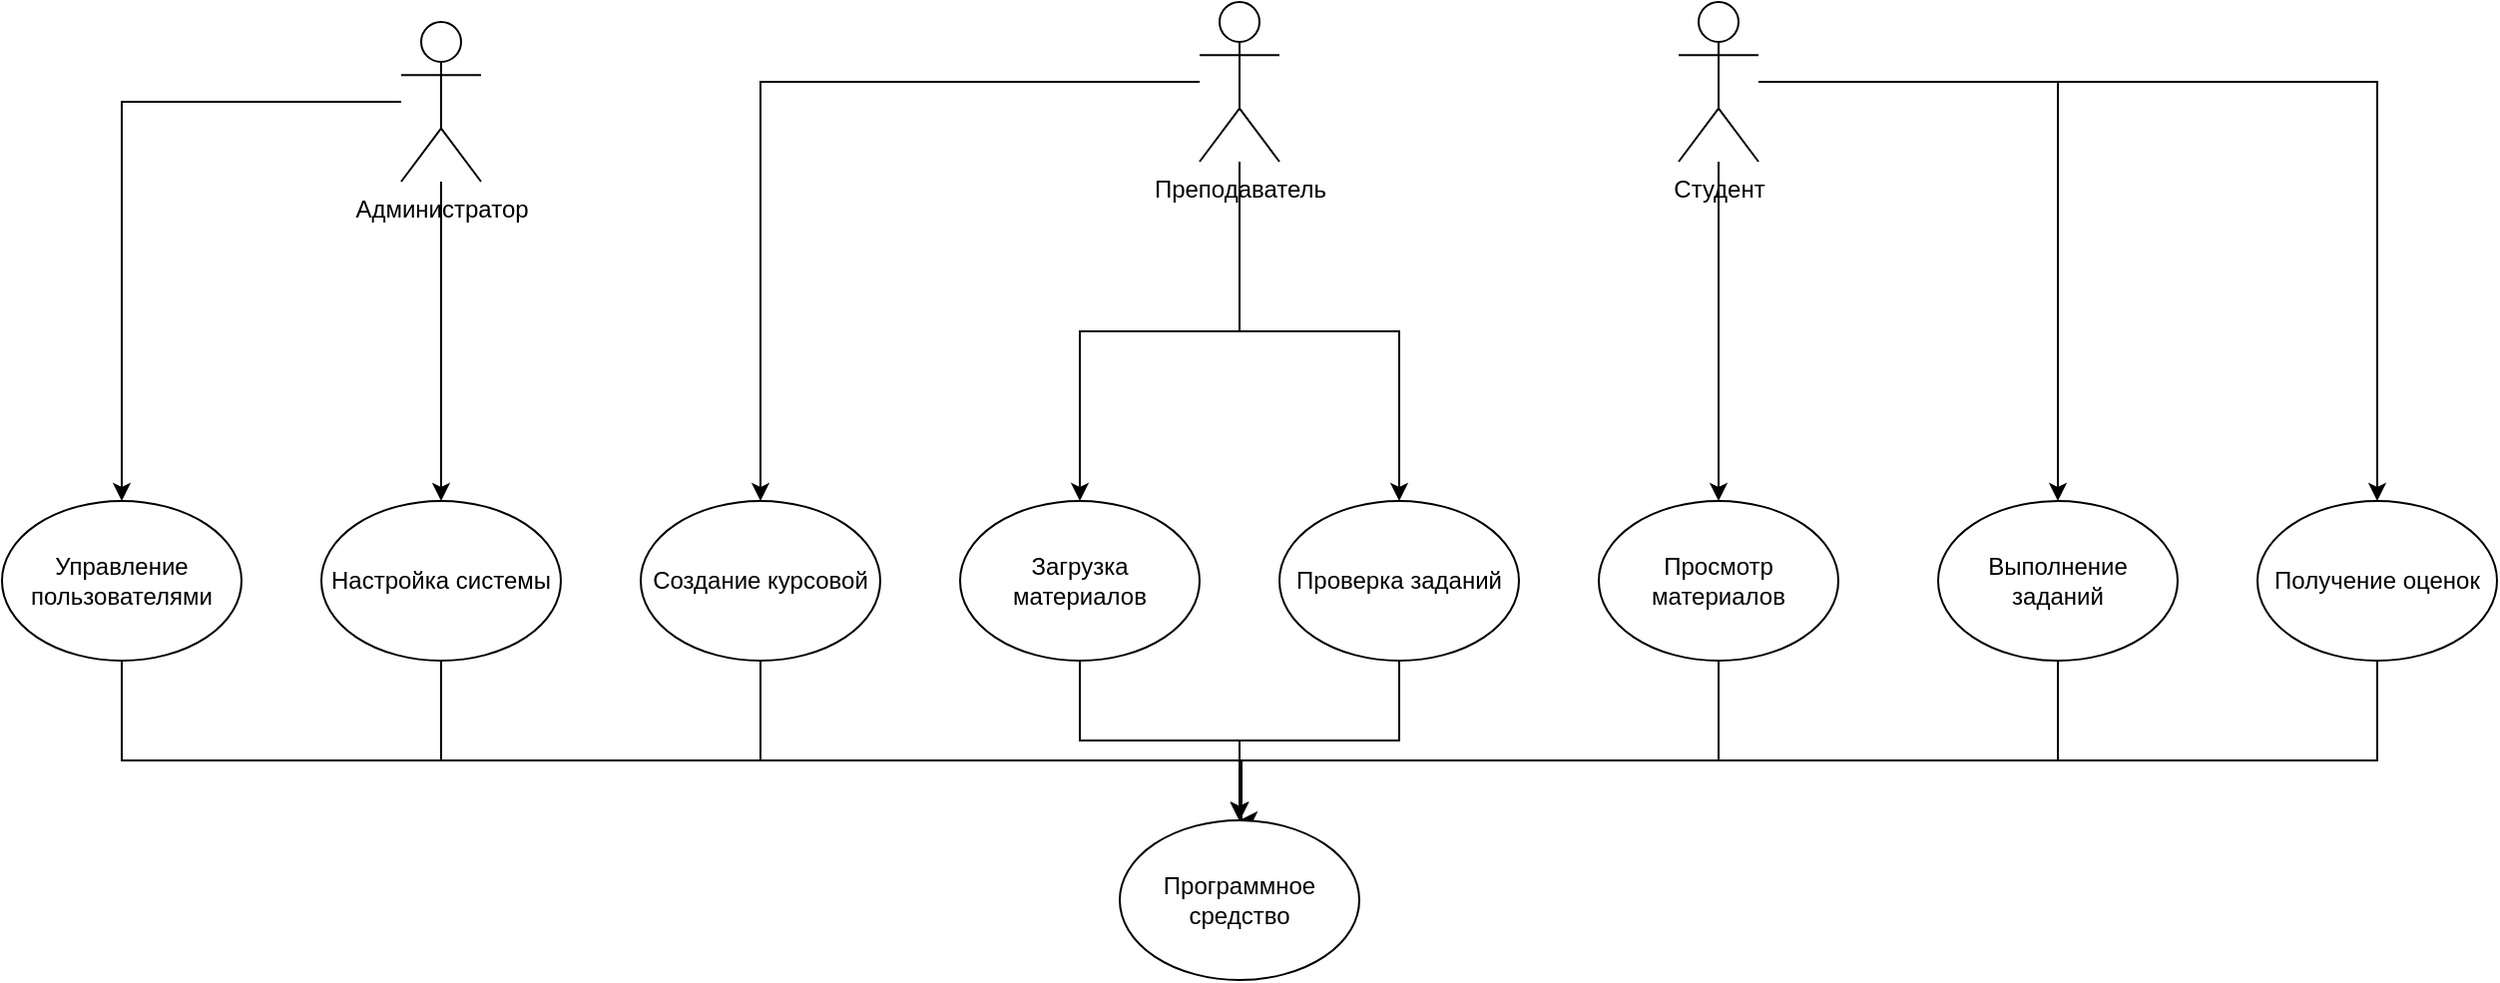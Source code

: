 <mxfile version="25.0.3">
  <diagram name="Страница — 1" id="rsGqWvW-vtOAwznhqTJU">
    <mxGraphModel dx="2260" dy="1788" grid="1" gridSize="10" guides="1" tooltips="1" connect="1" arrows="1" fold="1" page="1" pageScale="1" pageWidth="827" pageHeight="1169" math="0" shadow="0">
      <root>
        <mxCell id="0" />
        <mxCell id="1" parent="0" />
        <mxCell id="AxysrU5vXAkii0TBHmmA-7" style="edgeStyle=orthogonalEdgeStyle;rounded=0;orthogonalLoop=1;jettySize=auto;html=1;entryX=0.5;entryY=0;entryDx=0;entryDy=0;" edge="1" parent="1" source="AxysrU5vXAkii0TBHmmA-1" target="AxysrU5vXAkii0TBHmmA-5">
          <mxGeometry relative="1" as="geometry" />
        </mxCell>
        <mxCell id="AxysrU5vXAkii0TBHmmA-22" style="edgeStyle=orthogonalEdgeStyle;rounded=0;orthogonalLoop=1;jettySize=auto;html=1;entryX=0.5;entryY=0;entryDx=0;entryDy=0;" edge="1" parent="1" source="AxysrU5vXAkii0TBHmmA-1" target="AxysrU5vXAkii0TBHmmA-4">
          <mxGeometry relative="1" as="geometry" />
        </mxCell>
        <mxCell id="AxysrU5vXAkii0TBHmmA-1" value="Администратор" style="shape=umlActor;verticalLabelPosition=bottom;verticalAlign=top;html=1;outlineConnect=0;" vertex="1" parent="1">
          <mxGeometry x="-200" y="-80" width="40" height="80" as="geometry" />
        </mxCell>
        <mxCell id="AxysrU5vXAkii0TBHmmA-11" style="edgeStyle=orthogonalEdgeStyle;rounded=0;orthogonalLoop=1;jettySize=auto;html=1;entryX=0.5;entryY=0;entryDx=0;entryDy=0;" edge="1" parent="1" source="AxysrU5vXAkii0TBHmmA-2" target="AxysrU5vXAkii0TBHmmA-8">
          <mxGeometry relative="1" as="geometry" />
        </mxCell>
        <mxCell id="AxysrU5vXAkii0TBHmmA-12" style="edgeStyle=orthogonalEdgeStyle;rounded=0;orthogonalLoop=1;jettySize=auto;html=1;entryX=0.5;entryY=0;entryDx=0;entryDy=0;" edge="1" parent="1" source="AxysrU5vXAkii0TBHmmA-2" target="AxysrU5vXAkii0TBHmmA-9">
          <mxGeometry relative="1" as="geometry" />
        </mxCell>
        <mxCell id="AxysrU5vXAkii0TBHmmA-13" style="edgeStyle=orthogonalEdgeStyle;rounded=0;orthogonalLoop=1;jettySize=auto;html=1;" edge="1" parent="1" source="AxysrU5vXAkii0TBHmmA-2" target="AxysrU5vXAkii0TBHmmA-10">
          <mxGeometry relative="1" as="geometry" />
        </mxCell>
        <mxCell id="AxysrU5vXAkii0TBHmmA-2" value="Преподаватель" style="shape=umlActor;verticalLabelPosition=bottom;verticalAlign=top;html=1;outlineConnect=0;" vertex="1" parent="1">
          <mxGeometry x="200" y="-90" width="40" height="80" as="geometry" />
        </mxCell>
        <mxCell id="AxysrU5vXAkii0TBHmmA-15" style="edgeStyle=orthogonalEdgeStyle;rounded=0;orthogonalLoop=1;jettySize=auto;html=1;entryX=0.5;entryY=0;entryDx=0;entryDy=0;" edge="1" parent="1" source="AxysrU5vXAkii0TBHmmA-3" target="AxysrU5vXAkii0TBHmmA-14">
          <mxGeometry relative="1" as="geometry" />
        </mxCell>
        <mxCell id="AxysrU5vXAkii0TBHmmA-17" style="edgeStyle=orthogonalEdgeStyle;rounded=0;orthogonalLoop=1;jettySize=auto;html=1;entryX=0.5;entryY=0;entryDx=0;entryDy=0;" edge="1" parent="1" source="AxysrU5vXAkii0TBHmmA-3" target="AxysrU5vXAkii0TBHmmA-16">
          <mxGeometry relative="1" as="geometry" />
        </mxCell>
        <mxCell id="AxysrU5vXAkii0TBHmmA-19" style="edgeStyle=orthogonalEdgeStyle;rounded=0;orthogonalLoop=1;jettySize=auto;html=1;entryX=0.5;entryY=0;entryDx=0;entryDy=0;" edge="1" parent="1" source="AxysrU5vXAkii0TBHmmA-3" target="AxysrU5vXAkii0TBHmmA-18">
          <mxGeometry relative="1" as="geometry" />
        </mxCell>
        <mxCell id="AxysrU5vXAkii0TBHmmA-3" value="Студент" style="shape=umlActor;verticalLabelPosition=bottom;verticalAlign=top;html=1;outlineConnect=0;" vertex="1" parent="1">
          <mxGeometry x="440" y="-90" width="40" height="80" as="geometry" />
        </mxCell>
        <mxCell id="AxysrU5vXAkii0TBHmmA-34" style="edgeStyle=orthogonalEdgeStyle;rounded=0;orthogonalLoop=1;jettySize=auto;html=1;entryX=0.5;entryY=0;entryDx=0;entryDy=0;" edge="1" parent="1" source="AxysrU5vXAkii0TBHmmA-4" target="AxysrU5vXAkii0TBHmmA-25">
          <mxGeometry relative="1" as="geometry">
            <Array as="points">
              <mxPoint x="-340" y="290" />
              <mxPoint x="220" y="290" />
            </Array>
          </mxGeometry>
        </mxCell>
        <mxCell id="AxysrU5vXAkii0TBHmmA-4" value="Управление пользователями" style="ellipse;whiteSpace=wrap;html=1;" vertex="1" parent="1">
          <mxGeometry x="-400" y="160" width="120" height="80" as="geometry" />
        </mxCell>
        <mxCell id="AxysrU5vXAkii0TBHmmA-33" style="edgeStyle=orthogonalEdgeStyle;rounded=0;orthogonalLoop=1;jettySize=auto;html=1;" edge="1" parent="1" source="AxysrU5vXAkii0TBHmmA-5" target="AxysrU5vXAkii0TBHmmA-25">
          <mxGeometry relative="1" as="geometry">
            <Array as="points">
              <mxPoint x="-180" y="290" />
              <mxPoint x="220" y="290" />
            </Array>
          </mxGeometry>
        </mxCell>
        <mxCell id="AxysrU5vXAkii0TBHmmA-5" value="Настройка системы" style="ellipse;whiteSpace=wrap;html=1;" vertex="1" parent="1">
          <mxGeometry x="-240" y="160" width="120" height="80" as="geometry" />
        </mxCell>
        <mxCell id="AxysrU5vXAkii0TBHmmA-32" style="edgeStyle=orthogonalEdgeStyle;rounded=0;orthogonalLoop=1;jettySize=auto;html=1;entryX=0.5;entryY=0;entryDx=0;entryDy=0;" edge="1" parent="1" source="AxysrU5vXAkii0TBHmmA-8" target="AxysrU5vXAkii0TBHmmA-25">
          <mxGeometry relative="1" as="geometry">
            <Array as="points">
              <mxPoint x="-20" y="290" />
              <mxPoint x="220" y="290" />
            </Array>
          </mxGeometry>
        </mxCell>
        <mxCell id="AxysrU5vXAkii0TBHmmA-8" value="Создание курсовой" style="ellipse;whiteSpace=wrap;html=1;" vertex="1" parent="1">
          <mxGeometry x="-80" y="160" width="120" height="80" as="geometry" />
        </mxCell>
        <mxCell id="AxysrU5vXAkii0TBHmmA-27" style="edgeStyle=orthogonalEdgeStyle;rounded=0;orthogonalLoop=1;jettySize=auto;html=1;" edge="1" parent="1" source="AxysrU5vXAkii0TBHmmA-9" target="AxysrU5vXAkii0TBHmmA-25">
          <mxGeometry relative="1" as="geometry" />
        </mxCell>
        <mxCell id="AxysrU5vXAkii0TBHmmA-9" value="Загрузка материалов" style="ellipse;whiteSpace=wrap;html=1;" vertex="1" parent="1">
          <mxGeometry x="80" y="160" width="120" height="80" as="geometry" />
        </mxCell>
        <mxCell id="AxysrU5vXAkii0TBHmmA-28" style="edgeStyle=orthogonalEdgeStyle;rounded=0;orthogonalLoop=1;jettySize=auto;html=1;entryX=0.5;entryY=0;entryDx=0;entryDy=0;" edge="1" parent="1" source="AxysrU5vXAkii0TBHmmA-10" target="AxysrU5vXAkii0TBHmmA-25">
          <mxGeometry relative="1" as="geometry" />
        </mxCell>
        <mxCell id="AxysrU5vXAkii0TBHmmA-10" value="Проверка заданий" style="ellipse;whiteSpace=wrap;html=1;" vertex="1" parent="1">
          <mxGeometry x="240" y="160" width="120" height="80" as="geometry" />
        </mxCell>
        <mxCell id="AxysrU5vXAkii0TBHmmA-29" style="edgeStyle=orthogonalEdgeStyle;rounded=0;orthogonalLoop=1;jettySize=auto;html=1;" edge="1" parent="1" source="AxysrU5vXAkii0TBHmmA-14">
          <mxGeometry relative="1" as="geometry">
            <mxPoint x="220" y="320" as="targetPoint" />
            <Array as="points">
              <mxPoint x="460" y="290" />
              <mxPoint x="221" y="290" />
              <mxPoint x="221" y="320" />
            </Array>
          </mxGeometry>
        </mxCell>
        <mxCell id="AxysrU5vXAkii0TBHmmA-14" value="Просмотр материалов" style="ellipse;whiteSpace=wrap;html=1;" vertex="1" parent="1">
          <mxGeometry x="400" y="160" width="120" height="80" as="geometry" />
        </mxCell>
        <mxCell id="AxysrU5vXAkii0TBHmmA-30" style="edgeStyle=orthogonalEdgeStyle;rounded=0;orthogonalLoop=1;jettySize=auto;html=1;" edge="1" parent="1" source="AxysrU5vXAkii0TBHmmA-16" target="AxysrU5vXAkii0TBHmmA-25">
          <mxGeometry relative="1" as="geometry">
            <Array as="points">
              <mxPoint x="630" y="290" />
              <mxPoint x="220" y="290" />
            </Array>
          </mxGeometry>
        </mxCell>
        <mxCell id="AxysrU5vXAkii0TBHmmA-16" value="Выполнение заданий" style="ellipse;whiteSpace=wrap;html=1;" vertex="1" parent="1">
          <mxGeometry x="570" y="160" width="120" height="80" as="geometry" />
        </mxCell>
        <mxCell id="AxysrU5vXAkii0TBHmmA-31" style="edgeStyle=orthogonalEdgeStyle;rounded=0;orthogonalLoop=1;jettySize=auto;html=1;entryX=0.5;entryY=0;entryDx=0;entryDy=0;" edge="1" parent="1" source="AxysrU5vXAkii0TBHmmA-18" target="AxysrU5vXAkii0TBHmmA-25">
          <mxGeometry relative="1" as="geometry">
            <Array as="points">
              <mxPoint x="790" y="290" />
              <mxPoint x="220" y="290" />
            </Array>
          </mxGeometry>
        </mxCell>
        <mxCell id="AxysrU5vXAkii0TBHmmA-18" value="Получение оценок" style="ellipse;whiteSpace=wrap;html=1;" vertex="1" parent="1">
          <mxGeometry x="730" y="160" width="120" height="80" as="geometry" />
        </mxCell>
        <mxCell id="AxysrU5vXAkii0TBHmmA-25" value="Программное средство" style="ellipse;whiteSpace=wrap;html=1;" vertex="1" parent="1">
          <mxGeometry x="160" y="320" width="120" height="80" as="geometry" />
        </mxCell>
      </root>
    </mxGraphModel>
  </diagram>
</mxfile>

